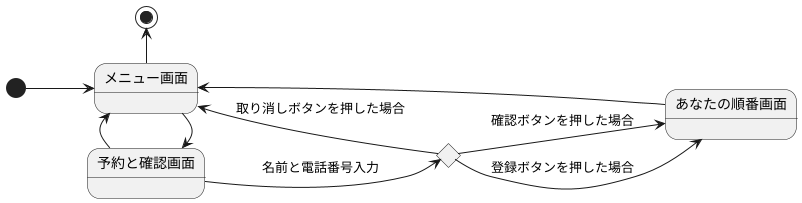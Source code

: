 @startuml
left to right direction
[*] -down-> メニュー画面
メニュー画面 -right-> 予約と確認画面
予約と確認画面 -left-> メニュー画面
state c <<choice>>
予約と確認画面 --> c: 名前と電話番号入力
c -up-> あなたの順番画面: 登録ボタンを押した場合
c -right-> メニュー画面: 取り消しボタンを押した場合
c -right-> あなたの順番画面: 確認ボタンを押した場合
あなたの順番画面 --> メニュー画面
メニュー画面 --left--> [*]
@enduml